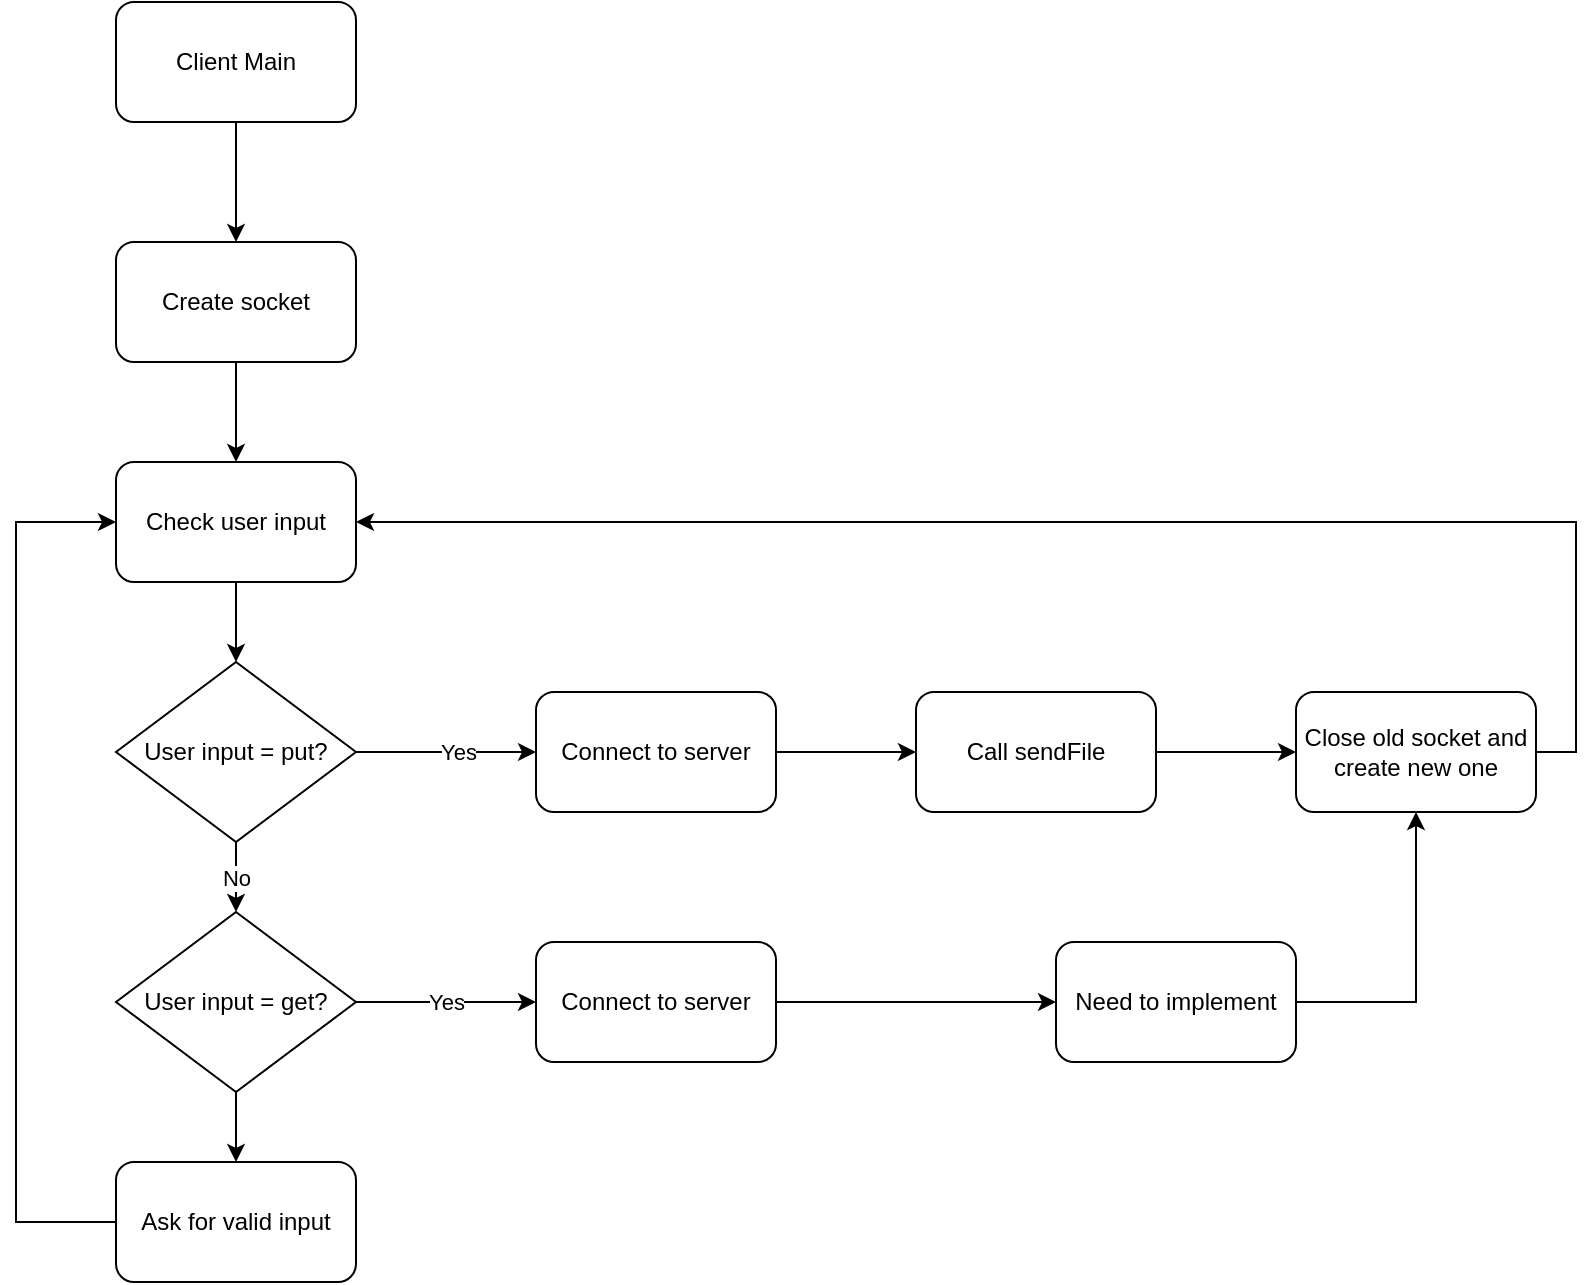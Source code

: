 <mxfile version="24.7.8">
  <diagram id="C5RBs43oDa-KdzZeNtuy" name="Page-1">
    <mxGraphModel dx="1434" dy="839" grid="1" gridSize="10" guides="1" tooltips="1" connect="1" arrows="1" fold="1" page="1" pageScale="1" pageWidth="827" pageHeight="1169" math="0" shadow="0">
      <root>
        <mxCell id="WIyWlLk6GJQsqaUBKTNV-0" />
        <mxCell id="WIyWlLk6GJQsqaUBKTNV-1" parent="WIyWlLk6GJQsqaUBKTNV-0" />
        <mxCell id="eiDHnyLr-CzijuziviOy-8" style="edgeStyle=orthogonalEdgeStyle;rounded=0;orthogonalLoop=1;jettySize=auto;html=1;exitX=0.5;exitY=1;exitDx=0;exitDy=0;entryX=0.5;entryY=0;entryDx=0;entryDy=0;" parent="WIyWlLk6GJQsqaUBKTNV-1" source="eiDHnyLr-CzijuziviOy-0" target="eiDHnyLr-CzijuziviOy-1" edge="1">
          <mxGeometry relative="1" as="geometry">
            <mxPoint x="240" y="220" as="targetPoint" />
          </mxGeometry>
        </mxCell>
        <mxCell id="eiDHnyLr-CzijuziviOy-0" value="Client Main" style="rounded=1;whiteSpace=wrap;html=1;" parent="WIyWlLk6GJQsqaUBKTNV-1" vertex="1">
          <mxGeometry x="170" y="130" width="120" height="60" as="geometry" />
        </mxCell>
        <mxCell id="eiDHnyLr-CzijuziviOy-9" style="edgeStyle=orthogonalEdgeStyle;rounded=0;orthogonalLoop=1;jettySize=auto;html=1;exitX=0.5;exitY=1;exitDx=0;exitDy=0;entryX=0.5;entryY=0;entryDx=0;entryDy=0;" parent="WIyWlLk6GJQsqaUBKTNV-1" source="eiDHnyLr-CzijuziviOy-1" target="eiDHnyLr-CzijuziviOy-2" edge="1">
          <mxGeometry relative="1" as="geometry" />
        </mxCell>
        <mxCell id="eiDHnyLr-CzijuziviOy-1" value="Create socket" style="rounded=1;whiteSpace=wrap;html=1;" parent="WIyWlLk6GJQsqaUBKTNV-1" vertex="1">
          <mxGeometry x="170" y="250" width="120" height="60" as="geometry" />
        </mxCell>
        <mxCell id="eiDHnyLr-CzijuziviOy-10" style="edgeStyle=orthogonalEdgeStyle;rounded=0;orthogonalLoop=1;jettySize=auto;html=1;exitX=0.5;exitY=1;exitDx=0;exitDy=0;entryX=0.5;entryY=0;entryDx=0;entryDy=0;" parent="WIyWlLk6GJQsqaUBKTNV-1" source="eiDHnyLr-CzijuziviOy-2" target="eiDHnyLr-CzijuziviOy-3" edge="1">
          <mxGeometry relative="1" as="geometry" />
        </mxCell>
        <mxCell id="eiDHnyLr-CzijuziviOy-2" value="Check user input" style="rounded=1;whiteSpace=wrap;html=1;" parent="WIyWlLk6GJQsqaUBKTNV-1" vertex="1">
          <mxGeometry x="170" y="360" width="120" height="60" as="geometry" />
        </mxCell>
        <mxCell id="eiDHnyLr-CzijuziviOy-11" style="edgeStyle=orthogonalEdgeStyle;rounded=0;orthogonalLoop=1;jettySize=auto;html=1;exitX=1;exitY=0.5;exitDx=0;exitDy=0;entryX=0;entryY=0.5;entryDx=0;entryDy=0;" parent="WIyWlLk6GJQsqaUBKTNV-1" source="eiDHnyLr-CzijuziviOy-3" target="eiDHnyLr-CzijuziviOy-5" edge="1">
          <mxGeometry relative="1" as="geometry" />
        </mxCell>
        <mxCell id="eiDHnyLr-CzijuziviOy-12" value="Yes" style="edgeLabel;html=1;align=center;verticalAlign=middle;resizable=0;points=[];" parent="eiDHnyLr-CzijuziviOy-11" connectable="0" vertex="1">
          <mxGeometry x="0.133" relative="1" as="geometry">
            <mxPoint as="offset" />
          </mxGeometry>
        </mxCell>
        <mxCell id="eiDHnyLr-CzijuziviOy-13" value="No" style="edgeStyle=orthogonalEdgeStyle;rounded=0;orthogonalLoop=1;jettySize=auto;html=1;exitX=0.5;exitY=1;exitDx=0;exitDy=0;entryX=0.5;entryY=0;entryDx=0;entryDy=0;" parent="WIyWlLk6GJQsqaUBKTNV-1" source="eiDHnyLr-CzijuziviOy-3" target="eiDHnyLr-CzijuziviOy-4" edge="1">
          <mxGeometry relative="1" as="geometry" />
        </mxCell>
        <mxCell id="eiDHnyLr-CzijuziviOy-3" value="User input = put?" style="rhombus;whiteSpace=wrap;html=1;" parent="WIyWlLk6GJQsqaUBKTNV-1" vertex="1">
          <mxGeometry x="170" y="460" width="120" height="90" as="geometry" />
        </mxCell>
        <mxCell id="eiDHnyLr-CzijuziviOy-14" value="Yes" style="edgeStyle=orthogonalEdgeStyle;rounded=0;orthogonalLoop=1;jettySize=auto;html=1;exitX=1;exitY=0.5;exitDx=0;exitDy=0;entryX=0;entryY=0.5;entryDx=0;entryDy=0;" parent="WIyWlLk6GJQsqaUBKTNV-1" source="eiDHnyLr-CzijuziviOy-4" target="eiDHnyLr-CzijuziviOy-6" edge="1">
          <mxGeometry relative="1" as="geometry" />
        </mxCell>
        <mxCell id="eiDHnyLr-CzijuziviOy-17" style="edgeStyle=orthogonalEdgeStyle;rounded=0;orthogonalLoop=1;jettySize=auto;html=1;exitX=0.5;exitY=1;exitDx=0;exitDy=0;entryX=0.5;entryY=0;entryDx=0;entryDy=0;" parent="WIyWlLk6GJQsqaUBKTNV-1" source="eiDHnyLr-CzijuziviOy-4" target="eiDHnyLr-CzijuziviOy-16" edge="1">
          <mxGeometry relative="1" as="geometry" />
        </mxCell>
        <mxCell id="eiDHnyLr-CzijuziviOy-4" value="User input = get?" style="rhombus;whiteSpace=wrap;html=1;" parent="WIyWlLk6GJQsqaUBKTNV-1" vertex="1">
          <mxGeometry x="170" y="585" width="120" height="90" as="geometry" />
        </mxCell>
        <mxCell id="_8vwI0p3yr8jM5d2iRF4-1" style="edgeStyle=orthogonalEdgeStyle;rounded=0;orthogonalLoop=1;jettySize=auto;html=1;exitX=1;exitY=0.5;exitDx=0;exitDy=0;entryX=0;entryY=0.5;entryDx=0;entryDy=0;" parent="WIyWlLk6GJQsqaUBKTNV-1" source="eiDHnyLr-CzijuziviOy-5" target="_8vwI0p3yr8jM5d2iRF4-0" edge="1">
          <mxGeometry relative="1" as="geometry" />
        </mxCell>
        <mxCell id="eiDHnyLr-CzijuziviOy-5" value="Connect to server" style="rounded=1;whiteSpace=wrap;html=1;" parent="WIyWlLk6GJQsqaUBKTNV-1" vertex="1">
          <mxGeometry x="380" y="475" width="120" height="60" as="geometry" />
        </mxCell>
        <mxCell id="_8vwI0p3yr8jM5d2iRF4-6" style="edgeStyle=orthogonalEdgeStyle;rounded=0;orthogonalLoop=1;jettySize=auto;html=1;exitX=1;exitY=0.5;exitDx=0;exitDy=0;entryX=0;entryY=0.5;entryDx=0;entryDy=0;" parent="WIyWlLk6GJQsqaUBKTNV-1" source="eiDHnyLr-CzijuziviOy-6" target="_8vwI0p3yr8jM5d2iRF4-5" edge="1">
          <mxGeometry relative="1" as="geometry" />
        </mxCell>
        <mxCell id="eiDHnyLr-CzijuziviOy-6" value="Connect to server" style="rounded=1;whiteSpace=wrap;html=1;" parent="WIyWlLk6GJQsqaUBKTNV-1" vertex="1">
          <mxGeometry x="380" y="600" width="120" height="60" as="geometry" />
        </mxCell>
        <mxCell id="eiDHnyLr-CzijuziviOy-19" style="edgeStyle=orthogonalEdgeStyle;rounded=0;orthogonalLoop=1;jettySize=auto;html=1;exitX=0;exitY=0.5;exitDx=0;exitDy=0;entryX=0;entryY=0.5;entryDx=0;entryDy=0;" parent="WIyWlLk6GJQsqaUBKTNV-1" source="eiDHnyLr-CzijuziviOy-16" target="eiDHnyLr-CzijuziviOy-2" edge="1">
          <mxGeometry relative="1" as="geometry">
            <Array as="points">
              <mxPoint x="120" y="740" />
              <mxPoint x="120" y="390" />
            </Array>
          </mxGeometry>
        </mxCell>
        <mxCell id="eiDHnyLr-CzijuziviOy-16" value="Ask for valid input" style="rounded=1;whiteSpace=wrap;html=1;" parent="WIyWlLk6GJQsqaUBKTNV-1" vertex="1">
          <mxGeometry x="170" y="710" width="120" height="60" as="geometry" />
        </mxCell>
        <mxCell id="_8vwI0p3yr8jM5d2iRF4-3" style="edgeStyle=orthogonalEdgeStyle;rounded=0;orthogonalLoop=1;jettySize=auto;html=1;exitX=1;exitY=0.5;exitDx=0;exitDy=0;entryX=0;entryY=0.5;entryDx=0;entryDy=0;" parent="WIyWlLk6GJQsqaUBKTNV-1" source="_8vwI0p3yr8jM5d2iRF4-0" target="_8vwI0p3yr8jM5d2iRF4-2" edge="1">
          <mxGeometry relative="1" as="geometry" />
        </mxCell>
        <mxCell id="_8vwI0p3yr8jM5d2iRF4-0" value="&lt;div&gt;Call sendFile&lt;br&gt;&lt;/div&gt;" style="rounded=1;whiteSpace=wrap;html=1;" parent="WIyWlLk6GJQsqaUBKTNV-1" vertex="1">
          <mxGeometry x="570" y="475" width="120" height="60" as="geometry" />
        </mxCell>
        <mxCell id="_8vwI0p3yr8jM5d2iRF4-4" style="edgeStyle=orthogonalEdgeStyle;rounded=0;orthogonalLoop=1;jettySize=auto;html=1;exitX=1;exitY=0.5;exitDx=0;exitDy=0;entryX=1;entryY=0.5;entryDx=0;entryDy=0;" parent="WIyWlLk6GJQsqaUBKTNV-1" source="_8vwI0p3yr8jM5d2iRF4-2" target="eiDHnyLr-CzijuziviOy-2" edge="1">
          <mxGeometry relative="1" as="geometry" />
        </mxCell>
        <mxCell id="_8vwI0p3yr8jM5d2iRF4-2" value="Close old socket and create new one" style="rounded=1;whiteSpace=wrap;html=1;" parent="WIyWlLk6GJQsqaUBKTNV-1" vertex="1">
          <mxGeometry x="760" y="475" width="120" height="60" as="geometry" />
        </mxCell>
        <mxCell id="_8vwI0p3yr8jM5d2iRF4-7" style="edgeStyle=orthogonalEdgeStyle;rounded=0;orthogonalLoop=1;jettySize=auto;html=1;exitX=1;exitY=0.5;exitDx=0;exitDy=0;entryX=0.5;entryY=1;entryDx=0;entryDy=0;" parent="WIyWlLk6GJQsqaUBKTNV-1" source="_8vwI0p3yr8jM5d2iRF4-5" target="_8vwI0p3yr8jM5d2iRF4-2" edge="1">
          <mxGeometry relative="1" as="geometry" />
        </mxCell>
        <mxCell id="_8vwI0p3yr8jM5d2iRF4-5" value="Need to implement" style="rounded=1;whiteSpace=wrap;html=1;" parent="WIyWlLk6GJQsqaUBKTNV-1" vertex="1">
          <mxGeometry x="640" y="600" width="120" height="60" as="geometry" />
        </mxCell>
      </root>
    </mxGraphModel>
  </diagram>
</mxfile>
